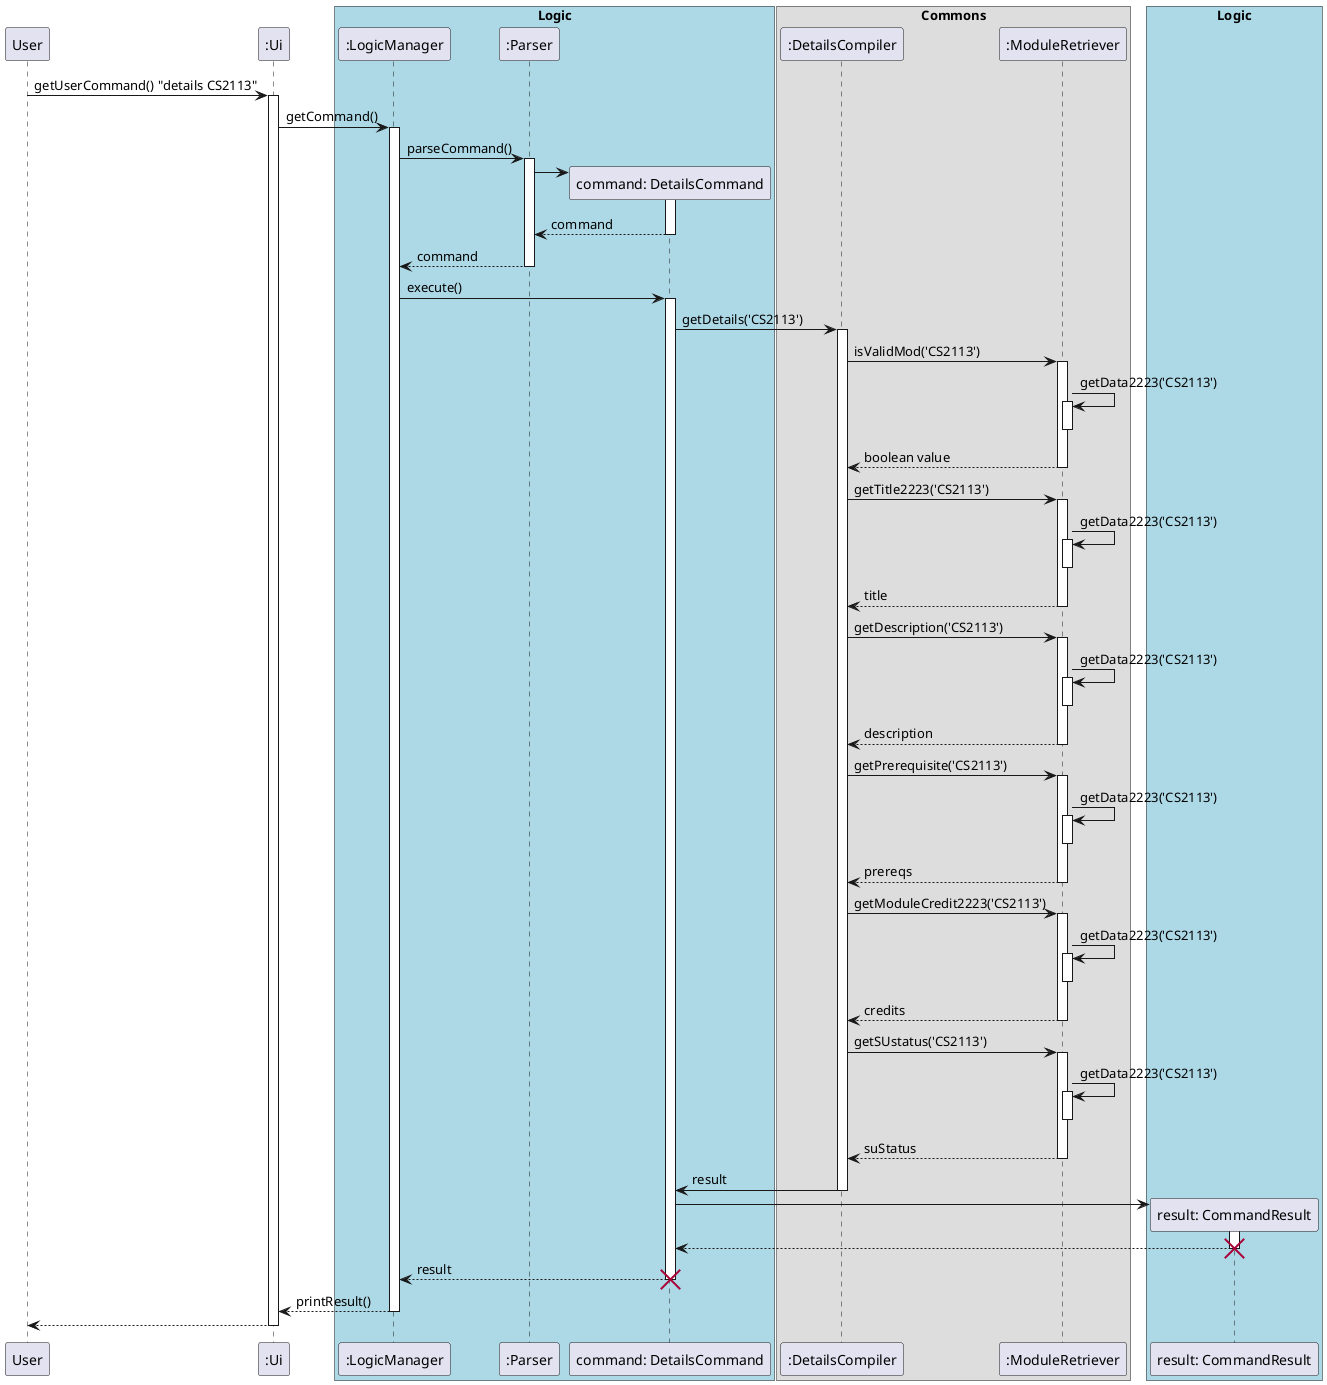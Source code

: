 @startuml
participant User
participant ":Ui" as Ui

box "Logic" #LightBlue
participant ":LogicManager" as LogicManager
participant ":Parser" as Parser
participant "command: DetailsCommand" as DetailsCommand
box "Commons"
participant ":DetailsCompiler" as DetailsCompiler
participant ":ModuleRetriever" as ModuleRetriever
end box
participant "result: CommandResult" as CommandResult
end box

box "Model" #LightPink

end box


User -> Ui: getUserCommand() "details CS2113"
activate Ui

Ui -> LogicManager: getCommand()
activate LogicManager

LogicManager -> Parser: parseCommand()
activate Parser

create DetailsCommand
Parser -> DetailsCommand
activate DetailsCommand

DetailsCommand --> Parser: command
deactivate DetailsCommand

Parser --> LogicManager: command
deactivate Parser


LogicManager -> DetailsCommand: execute()
activate DetailsCommand






DetailsCommand -> DetailsCompiler: getDetails('CS2113')
activate DetailsCompiler

DetailsCompiler -> ModuleRetriever: isValidMod('CS2113')
activate ModuleRetriever
ModuleRetriever -> ModuleRetriever: getData2223('CS2113')
activate ModuleRetriever
deactivate ModuleRetriever
ModuleRetriever --> DetailsCompiler: boolean value
deactivate ModuleRetriever

DetailsCompiler -> ModuleRetriever: getTitle2223('CS2113')
activate ModuleRetriever
ModuleRetriever -> ModuleRetriever: getData2223('CS2113')
activate ModuleRetriever
deactivate ModuleRetriever
ModuleRetriever --> DetailsCompiler: title
deactivate ModuleRetriever

DetailsCompiler -> ModuleRetriever: getDescription('CS2113')
activate ModuleRetriever
ModuleRetriever -> ModuleRetriever: getData2223('CS2113')
activate ModuleRetriever
deactivate ModuleRetriever
ModuleRetriever --> DetailsCompiler: description
deactivate ModuleRetriever


DetailsCompiler -> ModuleRetriever: getPrerequisite('CS2113')
activate ModuleRetriever
ModuleRetriever -> ModuleRetriever: getData2223('CS2113')
activate ModuleRetriever
deactivate ModuleRetriever
ModuleRetriever --> DetailsCompiler: prereqs
deactivate ModuleRetriever


DetailsCompiler -> ModuleRetriever: getModuleCredit2223('CS2113')
activate ModuleRetriever
ModuleRetriever -> ModuleRetriever: getData2223('CS2113')
activate ModuleRetriever
deactivate ModuleRetriever
ModuleRetriever --> DetailsCompiler: credits
deactivate ModuleRetriever

DetailsCompiler -> ModuleRetriever: getSUstatus('CS2113')
activate ModuleRetriever
ModuleRetriever -> ModuleRetriever: getData2223('CS2113')
activate ModuleRetriever
deactivate ModuleRetriever
ModuleRetriever --> DetailsCompiler: suStatus
deactivate ModuleRetriever

DetailsCompiler -> DetailsCommand: result
deactivate DetailsCompiler

create CommandResult
DetailsCommand -> CommandResult
activate CommandResult
CommandResult --> DetailsCommand
deactivate CommandResult
destroy CommandResult

DetailsCommand --> LogicManager: result
deactivate DetailsCommand
destroy DetailsCommand

LogicManager --> Ui: printResult()
deactivate LogicManager

Ui --> User
deactivate Ui


@enduml
